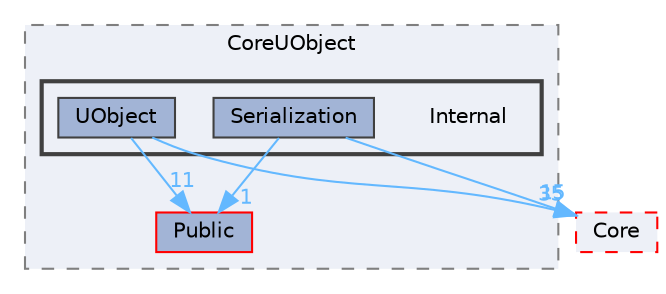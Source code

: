 digraph "Internal"
{
 // INTERACTIVE_SVG=YES
 // LATEX_PDF_SIZE
  bgcolor="transparent";
  edge [fontname=Helvetica,fontsize=10,labelfontname=Helvetica,labelfontsize=10];
  node [fontname=Helvetica,fontsize=10,shape=box,height=0.2,width=0.4];
  compound=true
  subgraph clusterdir_4c499e5e32e2b4479ad7e552df73eeae {
    graph [ bgcolor="#edf0f7", pencolor="grey50", label="CoreUObject", fontname=Helvetica,fontsize=10 style="filled,dashed", URL="dir_4c499e5e32e2b4479ad7e552df73eeae.html",tooltip=""]
  dir_d202bf4e5fb27d15ff316e07c12c4ca6 [label="Public", fillcolor="#a2b4d6", color="red", style="filled", URL="dir_d202bf4e5fb27d15ff316e07c12c4ca6.html",tooltip=""];
  subgraph clusterdir_251b6c1c0d3138f77b98b98750dd8331 {
    graph [ bgcolor="#edf0f7", pencolor="grey25", label="", fontname=Helvetica,fontsize=10 style="filled,bold", URL="dir_251b6c1c0d3138f77b98b98750dd8331.html",tooltip=""]
    dir_251b6c1c0d3138f77b98b98750dd8331 [shape=plaintext, label="Internal"];
  dir_7a419d745646ed9125f1558929ff5434 [label="Serialization", fillcolor="#a2b4d6", color="grey25", style="filled", URL="dir_7a419d745646ed9125f1558929ff5434.html",tooltip=""];
  dir_38c06d6f5516aec5c20a41ac4c4cc3e5 [label="UObject", fillcolor="#a2b4d6", color="grey25", style="filled", URL="dir_38c06d6f5516aec5c20a41ac4c4cc3e5.html",tooltip=""];
  }
  }
  dir_0e6cddcc9caa1238c7f3774224afaa45 [label="Core", fillcolor="#edf0f7", color="red", style="filled,dashed", URL="dir_0e6cddcc9caa1238c7f3774224afaa45.html",tooltip=""];
  dir_7a419d745646ed9125f1558929ff5434->dir_0e6cddcc9caa1238c7f3774224afaa45 [headlabel="15", labeldistance=1.5 headhref="dir_001019_000266.html" href="dir_001019_000266.html" color="steelblue1" fontcolor="steelblue1"];
  dir_7a419d745646ed9125f1558929ff5434->dir_d202bf4e5fb27d15ff316e07c12c4ca6 [headlabel="1", labeldistance=1.5 headhref="dir_001019_000934.html" href="dir_001019_000934.html" color="steelblue1" fontcolor="steelblue1"];
  dir_38c06d6f5516aec5c20a41ac4c4cc3e5->dir_0e6cddcc9caa1238c7f3774224afaa45 [headlabel="35", labeldistance=1.5 headhref="dir_001228_000266.html" href="dir_001228_000266.html" color="steelblue1" fontcolor="steelblue1"];
  dir_38c06d6f5516aec5c20a41ac4c4cc3e5->dir_d202bf4e5fb27d15ff316e07c12c4ca6 [headlabel="11", labeldistance=1.5 headhref="dir_001228_000934.html" href="dir_001228_000934.html" color="steelblue1" fontcolor="steelblue1"];
}
